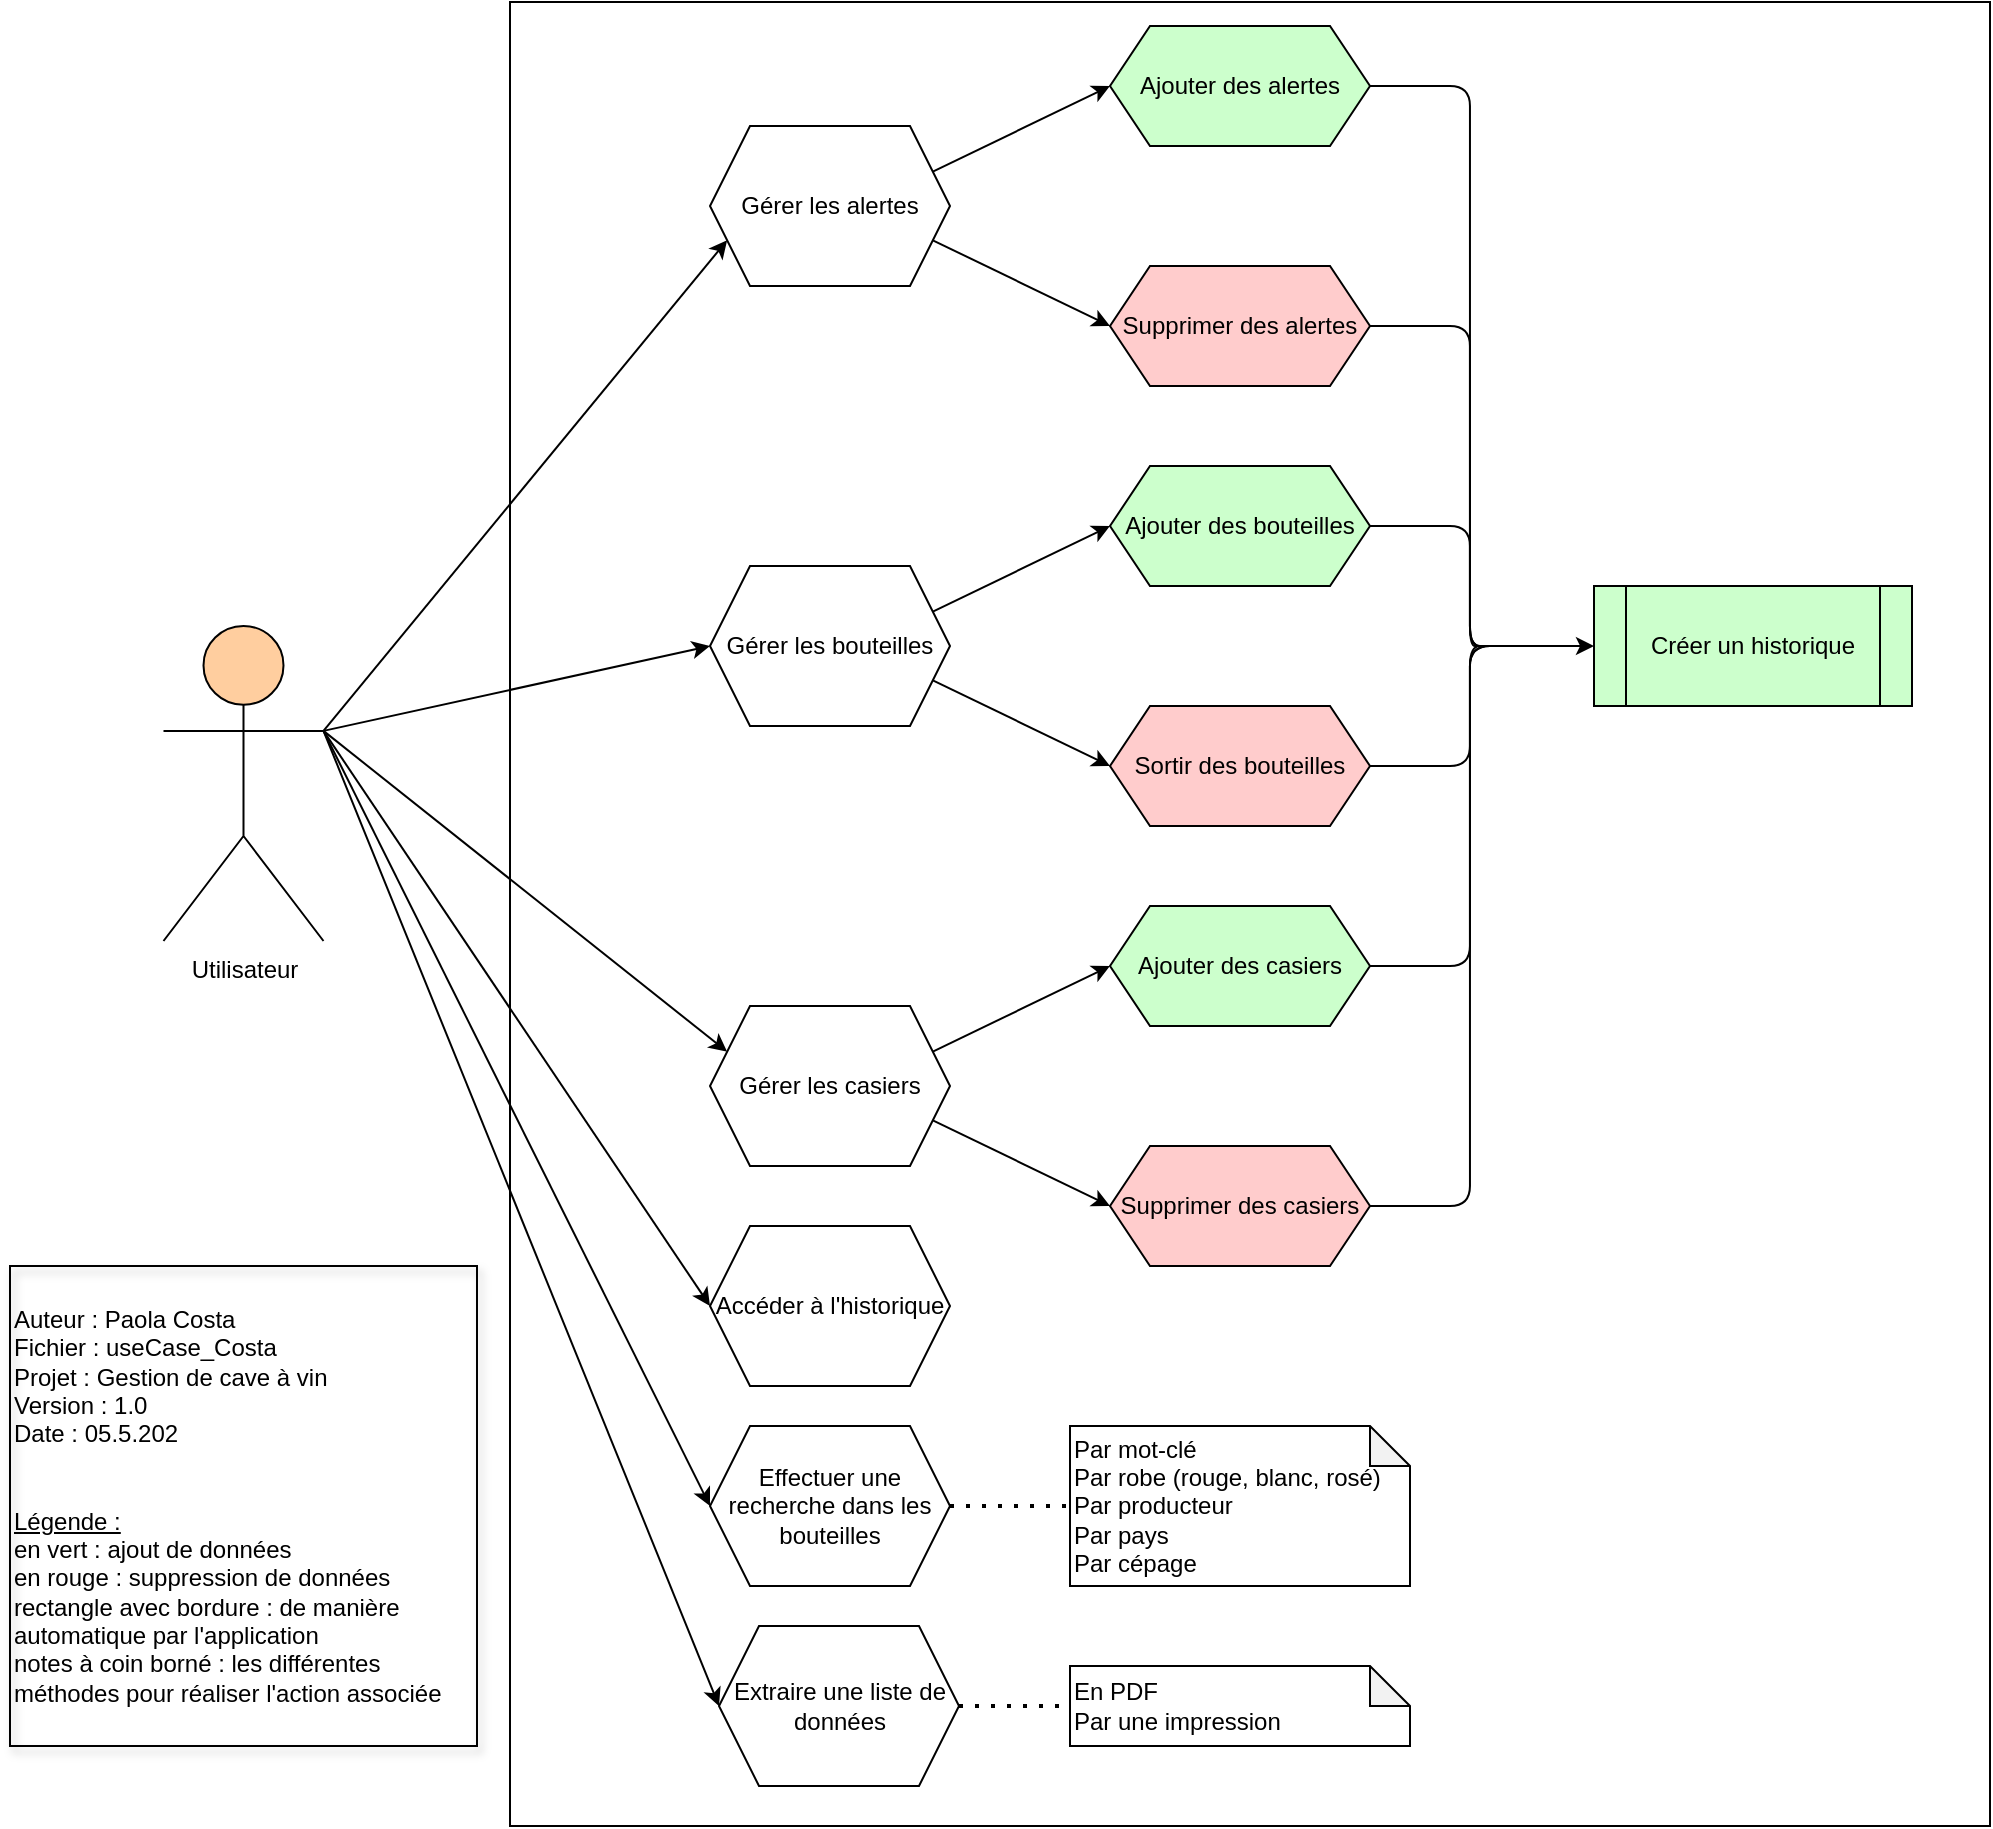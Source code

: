 <mxfile version="13.9.9" type="device"><diagram id="iuMKQw0UfBwkKlI-hV_s" name="Page-1"><mxGraphModel dx="1560" dy="948" grid="1" gridSize="10" guides="1" tooltips="1" connect="1" arrows="1" fold="1" page="1" pageScale="1" pageWidth="1169" pageHeight="827" math="0" shadow="0"><root><mxCell id="0"/><mxCell id="1" parent="0"/><mxCell id="F5nW6WenDKq6o5lWk6L6-1" value="Utilisateur" style="shape=umlActor;verticalLabelPosition=bottom;verticalAlign=top;html=1;outlineConnect=0;fillColor=#FFCE9F;" parent="1" vertex="1"><mxGeometry x="246.75" y="320" width="80" height="157.5" as="geometry"/></mxCell><mxCell id="F5nW6WenDKq6o5lWk6L6-3" value="Gérer les bouteilles" style="shape=hexagon;perimeter=hexagonPerimeter2;whiteSpace=wrap;html=1;fixedSize=1;" parent="1" vertex="1"><mxGeometry x="520" y="290" width="120" height="80" as="geometry"/></mxCell><mxCell id="F5nW6WenDKq6o5lWk6L6-4" value="Ajouter des bouteilles" style="shape=hexagon;perimeter=hexagonPerimeter2;whiteSpace=wrap;html=1;fixedSize=1;fillColor=#CCFFCC;" parent="1" vertex="1"><mxGeometry x="720" y="240" width="130" height="60" as="geometry"/></mxCell><mxCell id="F5nW6WenDKq6o5lWk6L6-5" value="Sortir des bouteilles" style="shape=hexagon;perimeter=hexagonPerimeter2;whiteSpace=wrap;html=1;fixedSize=1;fillColor=#FFCCCC;" parent="1" vertex="1"><mxGeometry x="720" y="360" width="130" height="60" as="geometry"/></mxCell><mxCell id="F5nW6WenDKq6o5lWk6L6-12" value="" style="endArrow=classic;html=1;exitX=1;exitY=0.75;exitDx=0;exitDy=0;entryX=0;entryY=0.5;entryDx=0;entryDy=0;" parent="1" source="F5nW6WenDKq6o5lWk6L6-3" target="F5nW6WenDKq6o5lWk6L6-5" edge="1"><mxGeometry width="50" height="50" relative="1" as="geometry"><mxPoint x="670" y="510" as="sourcePoint"/><mxPoint x="720" y="460" as="targetPoint"/></mxGeometry></mxCell><mxCell id="F5nW6WenDKq6o5lWk6L6-13" value="" style="endArrow=classic;html=1;exitX=1;exitY=0.25;exitDx=0;exitDy=0;entryX=0;entryY=0.5;entryDx=0;entryDy=0;" parent="1" source="F5nW6WenDKq6o5lWk6L6-3" target="F5nW6WenDKq6o5lWk6L6-4" edge="1"><mxGeometry width="50" height="50" relative="1" as="geometry"><mxPoint x="670" y="510" as="sourcePoint"/><mxPoint x="720" y="460" as="targetPoint"/></mxGeometry></mxCell><mxCell id="F5nW6WenDKq6o5lWk6L6-14" value="Gérer les casiers" style="shape=hexagon;perimeter=hexagonPerimeter2;whiteSpace=wrap;html=1;fixedSize=1;" parent="1" vertex="1"><mxGeometry x="520" y="510" width="120" height="80" as="geometry"/></mxCell><mxCell id="F5nW6WenDKq6o5lWk6L6-15" value="Ajouter des casiers" style="shape=hexagon;perimeter=hexagonPerimeter2;whiteSpace=wrap;html=1;fixedSize=1;fillColor=#CCFFCC;" parent="1" vertex="1"><mxGeometry x="720" y="460" width="130" height="60" as="geometry"/></mxCell><mxCell id="F5nW6WenDKq6o5lWk6L6-16" value="Supprimer des casiers" style="shape=hexagon;perimeter=hexagonPerimeter2;whiteSpace=wrap;html=1;fixedSize=1;fillColor=#FFCCCC;" parent="1" vertex="1"><mxGeometry x="720" y="580" width="130" height="60" as="geometry"/></mxCell><mxCell id="F5nW6WenDKq6o5lWk6L6-17" value="" style="endArrow=classic;html=1;exitX=1;exitY=0.75;exitDx=0;exitDy=0;entryX=0;entryY=0.5;entryDx=0;entryDy=0;" parent="1" source="F5nW6WenDKq6o5lWk6L6-14" target="F5nW6WenDKq6o5lWk6L6-16" edge="1"><mxGeometry width="50" height="50" relative="1" as="geometry"><mxPoint x="670" y="730" as="sourcePoint"/><mxPoint x="720" y="680" as="targetPoint"/></mxGeometry></mxCell><mxCell id="F5nW6WenDKq6o5lWk6L6-18" value="" style="endArrow=classic;html=1;exitX=1;exitY=0.25;exitDx=0;exitDy=0;entryX=0;entryY=0.5;entryDx=0;entryDy=0;" parent="1" source="F5nW6WenDKq6o5lWk6L6-14" target="F5nW6WenDKq6o5lWk6L6-15" edge="1"><mxGeometry width="50" height="50" relative="1" as="geometry"><mxPoint x="670" y="730" as="sourcePoint"/><mxPoint x="720" y="680" as="targetPoint"/></mxGeometry></mxCell><mxCell id="F5nW6WenDKq6o5lWk6L6-24" value="Créer un historique" style="shape=process;whiteSpace=wrap;html=1;backgroundOutline=1;fillColor=#CCFFCC;" parent="1" vertex="1"><mxGeometry x="962" y="300" width="159" height="60" as="geometry"/></mxCell><mxCell id="F5nW6WenDKq6o5lWk6L6-27" style="edgeStyle=orthogonalEdgeStyle;rounded=0;orthogonalLoop=1;jettySize=auto;html=1;exitX=0.1;exitY=0.5;exitDx=0;exitDy=0;exitPerimeter=0;entryX=0;entryY=0.5;entryDx=0;entryDy=0;" parent="1" source="F5nW6WenDKq6o5lWk6L6-25" target="F5nW6WenDKq6o5lWk6L6-24" edge="1"><mxGeometry relative="1" as="geometry"/></mxCell><mxCell id="F5nW6WenDKq6o5lWk6L6-25" value="" style="shape=curlyBracket;whiteSpace=wrap;html=1;rounded=1;fillColor=none;size=0.286;rotation=-180;" parent="1" vertex="1"><mxGeometry x="850" y="170" width="70" height="320" as="geometry"/></mxCell><mxCell id="F5nW6WenDKq6o5lWk6L6-26" value="" style="shape=curlyBracket;whiteSpace=wrap;html=1;rounded=1;fillColor=none;rotation=-180;size=0.167;" parent="1" vertex="1"><mxGeometry x="850" y="50" width="60" height="560" as="geometry"/></mxCell><mxCell id="F5nW6WenDKq6o5lWk6L6-28" value="Gérer les alertes" style="shape=hexagon;perimeter=hexagonPerimeter2;whiteSpace=wrap;html=1;fixedSize=1;" parent="1" vertex="1"><mxGeometry x="520" y="70" width="120" height="80" as="geometry"/></mxCell><mxCell id="F5nW6WenDKq6o5lWk6L6-29" value="Ajouter des alertes" style="shape=hexagon;perimeter=hexagonPerimeter2;whiteSpace=wrap;html=1;fixedSize=1;fillColor=#CCFFCC;" parent="1" vertex="1"><mxGeometry x="720" y="20" width="130" height="60" as="geometry"/></mxCell><mxCell id="F5nW6WenDKq6o5lWk6L6-30" value="Supprimer des alertes" style="shape=hexagon;perimeter=hexagonPerimeter2;whiteSpace=wrap;html=1;fixedSize=1;fillColor=#FFCCCC;" parent="1" vertex="1"><mxGeometry x="720" y="140" width="130" height="60" as="geometry"/></mxCell><mxCell id="F5nW6WenDKq6o5lWk6L6-31" value="" style="endArrow=classic;html=1;exitX=1;exitY=0.75;exitDx=0;exitDy=0;entryX=0;entryY=0.5;entryDx=0;entryDy=0;" parent="1" source="F5nW6WenDKq6o5lWk6L6-28" target="F5nW6WenDKq6o5lWk6L6-30" edge="1"><mxGeometry width="50" height="50" relative="1" as="geometry"><mxPoint x="670" y="290" as="sourcePoint"/><mxPoint x="720" y="240" as="targetPoint"/></mxGeometry></mxCell><mxCell id="F5nW6WenDKq6o5lWk6L6-32" value="" style="endArrow=classic;html=1;exitX=1;exitY=0.25;exitDx=0;exitDy=0;entryX=0;entryY=0.5;entryDx=0;entryDy=0;" parent="1" source="F5nW6WenDKq6o5lWk6L6-28" target="F5nW6WenDKq6o5lWk6L6-29" edge="1"><mxGeometry width="50" height="50" relative="1" as="geometry"><mxPoint x="670" y="290" as="sourcePoint"/><mxPoint x="720" y="240" as="targetPoint"/></mxGeometry></mxCell><mxCell id="F5nW6WenDKq6o5lWk6L6-39" value="" style="shape=curlyBracket;whiteSpace=wrap;html=1;rounded=1;fillColor=none;size=0.286;rotation=-180;" parent="1" vertex="1"><mxGeometry x="850" y="270" width="70" height="120" as="geometry"/></mxCell><mxCell id="F5nW6WenDKq6o5lWk6L6-49" value="Effectuer une recherche dans les bouteilles" style="shape=hexagon;perimeter=hexagonPerimeter2;whiteSpace=wrap;html=1;fixedSize=1;fillColor=none;" parent="1" vertex="1"><mxGeometry x="520" y="720" width="120" height="80" as="geometry"/></mxCell><mxCell id="F5nW6WenDKq6o5lWk6L6-63" value="" style="endArrow=classic;html=1;entryX=0;entryY=0.5;entryDx=0;entryDy=0;exitX=1;exitY=0.333;exitDx=0;exitDy=0;exitPerimeter=0;" parent="1" source="F5nW6WenDKq6o5lWk6L6-1" target="F5nW6WenDKq6o5lWk6L6-3" edge="1"><mxGeometry width="50" height="50" relative="1" as="geometry"><mxPoint x="350" y="427" as="sourcePoint"/><mxPoint x="510" y="330" as="targetPoint"/></mxGeometry></mxCell><mxCell id="F5nW6WenDKq6o5lWk6L6-64" value="" style="endArrow=classic;html=1;entryX=0;entryY=0.75;entryDx=0;entryDy=0;exitX=1;exitY=0.333;exitDx=0;exitDy=0;exitPerimeter=0;" parent="1" source="F5nW6WenDKq6o5lWk6L6-1" target="F5nW6WenDKq6o5lWk6L6-28" edge="1"><mxGeometry width="50" height="50" relative="1" as="geometry"><mxPoint x="480" y="330" as="sourcePoint"/><mxPoint x="530" y="251.25" as="targetPoint"/></mxGeometry></mxCell><mxCell id="F5nW6WenDKq6o5lWk6L6-65" value="" style="endArrow=classic;html=1;entryX=0;entryY=0.25;entryDx=0;entryDy=0;exitX=1;exitY=0.333;exitDx=0;exitDy=0;exitPerimeter=0;" parent="1" source="F5nW6WenDKq6o5lWk6L6-1" target="F5nW6WenDKq6o5lWk6L6-14" edge="1"><mxGeometry width="50" height="50" relative="1" as="geometry"><mxPoint x="480" y="330" as="sourcePoint"/><mxPoint x="529.16" y="126.32" as="targetPoint"/></mxGeometry></mxCell><mxCell id="F5nW6WenDKq6o5lWk6L6-69" value="Par mot-clé&lt;br&gt;Par robe (rouge, blanc, rosé)&lt;br&gt;Par producteur&lt;br&gt;Par pays&lt;br&gt;Par cépage" style="shape=note;whiteSpace=wrap;html=1;backgroundOutline=1;darkOpacity=0.05;fillColor=none;align=left;size=20;" parent="1" vertex="1"><mxGeometry x="700" y="720" width="170" height="80" as="geometry"/></mxCell><mxCell id="F5nW6WenDKq6o5lWk6L6-71" value="" style="endArrow=none;dashed=1;html=1;dashPattern=1 3;strokeWidth=2;exitX=1;exitY=0.5;exitDx=0;exitDy=0;entryX=0;entryY=0.5;entryDx=0;entryDy=0;entryPerimeter=0;" parent="1" source="F5nW6WenDKq6o5lWk6L6-49" target="F5nW6WenDKq6o5lWk6L6-69" edge="1"><mxGeometry width="50" height="50" relative="1" as="geometry"><mxPoint x="520" y="680" as="sourcePoint"/><mxPoint x="690" y="800" as="targetPoint"/></mxGeometry></mxCell><mxCell id="F5nW6WenDKq6o5lWk6L6-73" value="" style="endArrow=classic;html=1;entryX=0;entryY=0.5;entryDx=0;entryDy=0;exitX=1;exitY=0.333;exitDx=0;exitDy=0;exitPerimeter=0;" parent="1" source="F5nW6WenDKq6o5lWk6L6-1" target="F5nW6WenDKq6o5lWk6L6-49" edge="1"><mxGeometry width="50" height="50" relative="1" as="geometry"><mxPoint x="370" y="500" as="sourcePoint"/><mxPoint x="280" y="700" as="targetPoint"/></mxGeometry></mxCell><mxCell id="F5nW6WenDKq6o5lWk6L6-75" value="" style="rounded=0;whiteSpace=wrap;html=1;fillColor=none;" parent="1" vertex="1"><mxGeometry x="420" y="8" width="740" height="912" as="geometry"/></mxCell><mxCell id="F5nW6WenDKq6o5lWk6L6-76" value="Auteur : Paola Costa&lt;br&gt;Fichier : useCase_Costa&lt;br&gt;Projet : Gestion de cave à vin&lt;br&gt;Version : 1.0&lt;br&gt;Date : 05.5.202&lt;br&gt;&lt;br&gt;&lt;br&gt;&lt;u&gt;Légende :&lt;/u&gt;&lt;br&gt;en vert : ajout de données&lt;br&gt;en rouge : suppression de données&lt;br&gt;rectangle avec bordure : de manière automatique par l'application&lt;br&gt;notes à coin borné : les différentes méthodes pour réaliser l'action associée" style="rounded=0;whiteSpace=wrap;html=1;fillColor=none;align=left;shadow=1;" parent="1" vertex="1"><mxGeometry x="170" y="640" width="233.5" height="240" as="geometry"/></mxCell><mxCell id="0_vG5i22DkiQ2GnYsBi8-2" value="Extraire une liste de données" style="shape=hexagon;perimeter=hexagonPerimeter2;whiteSpace=wrap;html=1;fixedSize=1;fillColor=none;" vertex="1" parent="1"><mxGeometry x="524.5" y="820" width="120" height="80" as="geometry"/></mxCell><mxCell id="0_vG5i22DkiQ2GnYsBi8-3" value="En PDF&lt;br&gt;Par une impression" style="shape=note;whiteSpace=wrap;html=1;backgroundOutline=1;darkOpacity=0.05;fillColor=none;align=left;size=20;" vertex="1" parent="1"><mxGeometry x="700" y="840" width="170" height="40" as="geometry"/></mxCell><mxCell id="0_vG5i22DkiQ2GnYsBi8-4" value="" style="endArrow=none;dashed=1;html=1;dashPattern=1 3;strokeWidth=2;entryX=0;entryY=0.5;entryDx=0;entryDy=0;entryPerimeter=0;exitX=1;exitY=0.5;exitDx=0;exitDy=0;" edge="1" parent="1" source="0_vG5i22DkiQ2GnYsBi8-2" target="0_vG5i22DkiQ2GnYsBi8-3"><mxGeometry width="50" height="50" relative="1" as="geometry"><mxPoint x="560" y="750" as="sourcePoint"/><mxPoint x="610" y="700" as="targetPoint"/></mxGeometry></mxCell><mxCell id="0_vG5i22DkiQ2GnYsBi8-6" value="" style="endArrow=classic;html=1;exitX=1;exitY=0.333;exitDx=0;exitDy=0;exitPerimeter=0;entryX=0;entryY=0.5;entryDx=0;entryDy=0;" edge="1" parent="1" source="F5nW6WenDKq6o5lWk6L6-1" target="0_vG5i22DkiQ2GnYsBi8-2"><mxGeometry width="50" height="50" relative="1" as="geometry"><mxPoint x="560" y="650" as="sourcePoint"/><mxPoint x="610" y="600" as="targetPoint"/></mxGeometry></mxCell><mxCell id="0_vG5i22DkiQ2GnYsBi8-7" value="Accéder à l'historique" style="shape=hexagon;perimeter=hexagonPerimeter2;whiteSpace=wrap;html=1;fixedSize=1;" vertex="1" parent="1"><mxGeometry x="520" y="620" width="120" height="80" as="geometry"/></mxCell><mxCell id="0_vG5i22DkiQ2GnYsBi8-9" value="" style="endArrow=classic;html=1;exitX=1;exitY=0.333;exitDx=0;exitDy=0;exitPerimeter=0;entryX=0;entryY=0.5;entryDx=0;entryDy=0;" edge="1" parent="1" source="F5nW6WenDKq6o5lWk6L6-1" target="0_vG5i22DkiQ2GnYsBi8-7"><mxGeometry width="50" height="50" relative="1" as="geometry"><mxPoint x="610" y="630" as="sourcePoint"/><mxPoint x="660" y="580" as="targetPoint"/></mxGeometry></mxCell></root></mxGraphModel></diagram></mxfile>